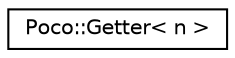 digraph "Graphical Class Hierarchy"
{
 // LATEX_PDF_SIZE
  edge [fontname="Helvetica",fontsize="10",labelfontname="Helvetica",labelfontsize="10"];
  node [fontname="Helvetica",fontsize="10",shape=record];
  rankdir="LR";
  Node0 [label="Poco::Getter\< n \>",height=0.2,width=0.4,color="black", fillcolor="white", style="filled",URL="$structPoco_1_1Getter.html",tooltip=" "];
}
